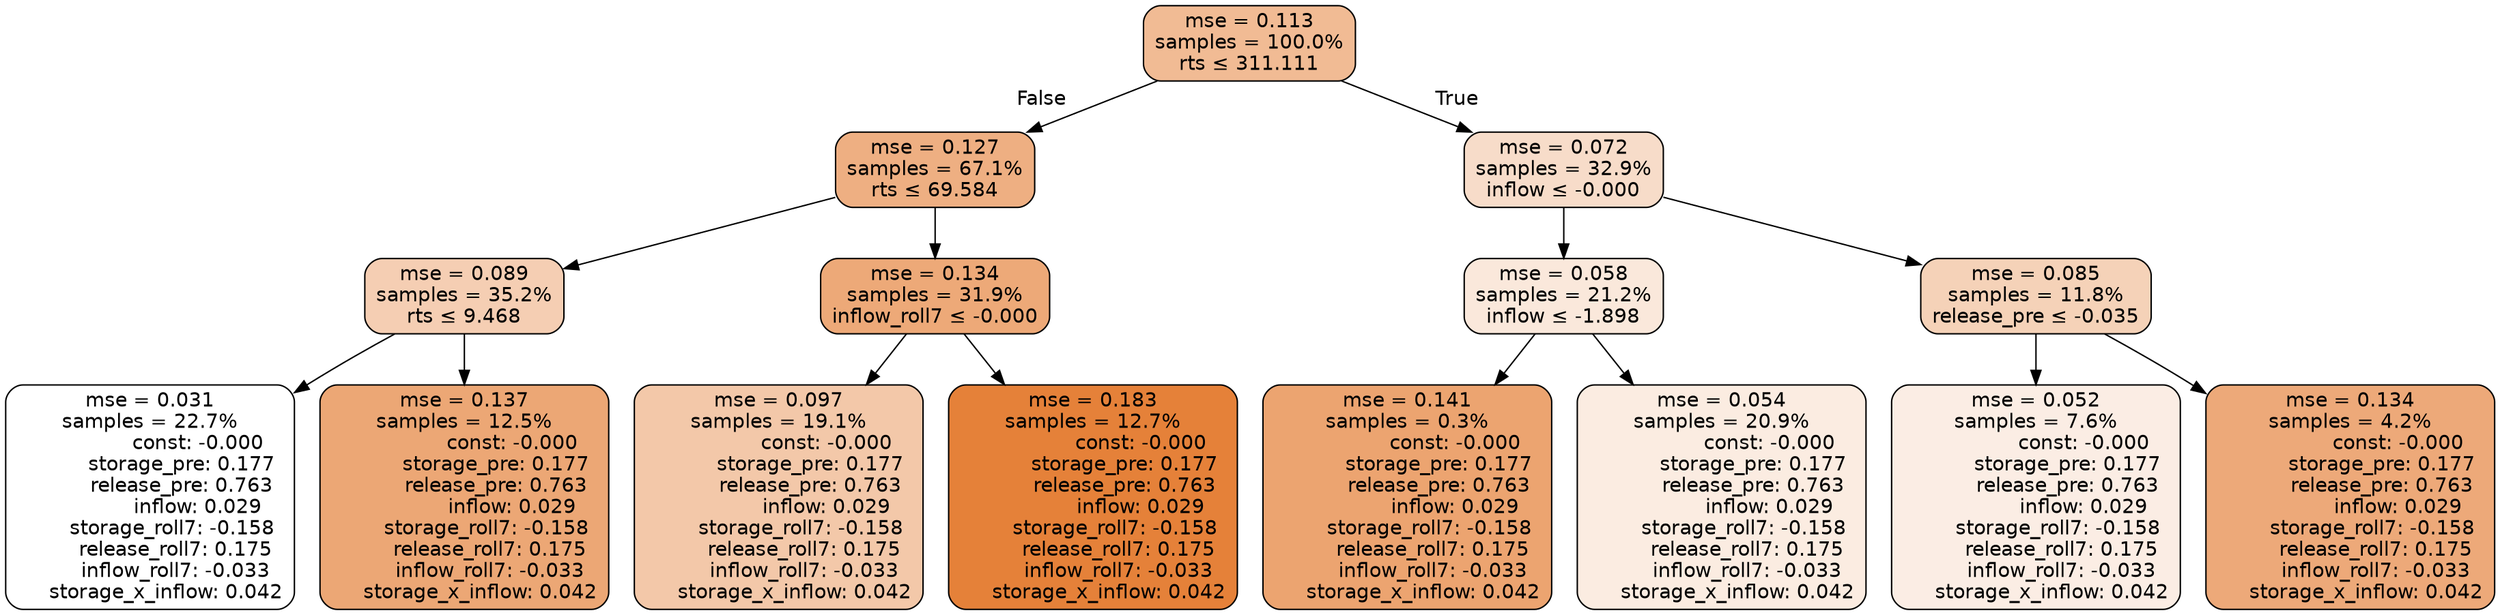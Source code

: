 digraph tree {
node [shape=rectangle, style="filled, rounded", color="black", fontname=helvetica] ;
edge [fontname=helvetica] ;
	"0" [label="mse = 0.113
samples = 100.0%
rts &le; 311.111", fillcolor="#f1bb94"]
	"1" [label="mse = 0.127
samples = 67.1%
rts &le; 69.584", fillcolor="#eeaf82"]
	"2" [label="mse = 0.089
samples = 35.2%
rts &le; 9.468", fillcolor="#f5ceb3"]
	"3" [label="mse = 0.031
samples = 22.7%
               const: -0.000
          storage_pre: 0.177
          release_pre: 0.763
               inflow: 0.029
       storage_roll7: -0.158
        release_roll7: 0.175
        inflow_roll7: -0.033
     storage_x_inflow: 0.042", fillcolor="#ffffff"]
	"4" [label="mse = 0.137
samples = 12.5%
               const: -0.000
          storage_pre: 0.177
          release_pre: 0.763
               inflow: 0.029
       storage_roll7: -0.158
        release_roll7: 0.175
        inflow_roll7: -0.033
     storage_x_inflow: 0.042", fillcolor="#eca775"]
	"5" [label="mse = 0.134
samples = 31.9%
inflow_roll7 &le; -0.000", fillcolor="#eda978"]
	"6" [label="mse = 0.097
samples = 19.1%
               const: -0.000
          storage_pre: 0.177
          release_pre: 0.763
               inflow: 0.029
       storage_roll7: -0.158
        release_roll7: 0.175
        inflow_roll7: -0.033
     storage_x_inflow: 0.042", fillcolor="#f3c8a9"]
	"7" [label="mse = 0.183
samples = 12.7%
               const: -0.000
          storage_pre: 0.177
          release_pre: 0.763
               inflow: 0.029
       storage_roll7: -0.158
        release_roll7: 0.175
        inflow_roll7: -0.033
     storage_x_inflow: 0.042", fillcolor="#e58139"]
	"8" [label="mse = 0.072
samples = 32.9%
inflow &le; -0.000", fillcolor="#f7dcc9"]
	"9" [label="mse = 0.058
samples = 21.2%
inflow &le; -1.898", fillcolor="#fae8db"]
	"10" [label="mse = 0.141
samples = 0.3%
               const: -0.000
          storage_pre: 0.177
          release_pre: 0.763
               inflow: 0.029
       storage_roll7: -0.158
        release_roll7: 0.175
        inflow_roll7: -0.033
     storage_x_inflow: 0.042", fillcolor="#eca470"]
	"11" [label="mse = 0.054
samples = 20.9%
               const: -0.000
          storage_pre: 0.177
          release_pre: 0.763
               inflow: 0.029
       storage_roll7: -0.158
        release_roll7: 0.175
        inflow_roll7: -0.033
     storage_x_inflow: 0.042", fillcolor="#fbece1"]
	"12" [label="mse = 0.085
samples = 11.8%
release_pre &le; -0.035", fillcolor="#f5d2b8"]
	"13" [label="mse = 0.052
samples = 7.6%
               const: -0.000
          storage_pre: 0.177
          release_pre: 0.763
               inflow: 0.029
       storage_roll7: -0.158
        release_roll7: 0.175
        inflow_roll7: -0.033
     storage_x_inflow: 0.042", fillcolor="#fbede4"]
	"14" [label="mse = 0.134
samples = 4.2%
               const: -0.000
          storage_pre: 0.177
          release_pre: 0.763
               inflow: 0.029
       storage_roll7: -0.158
        release_roll7: 0.175
        inflow_roll7: -0.033
     storage_x_inflow: 0.042", fillcolor="#eda979"]

	"0" -> "1" [labeldistance=2.5, labelangle=45, headlabel="False"]
	"1" -> "2"
	"2" -> "3"
	"2" -> "4"
	"1" -> "5"
	"5" -> "6"
	"5" -> "7"
	"0" -> "8" [labeldistance=2.5, labelangle=-45, headlabel="True"]
	"8" -> "9"
	"9" -> "10"
	"9" -> "11"
	"8" -> "12"
	"12" -> "13"
	"12" -> "14"
}